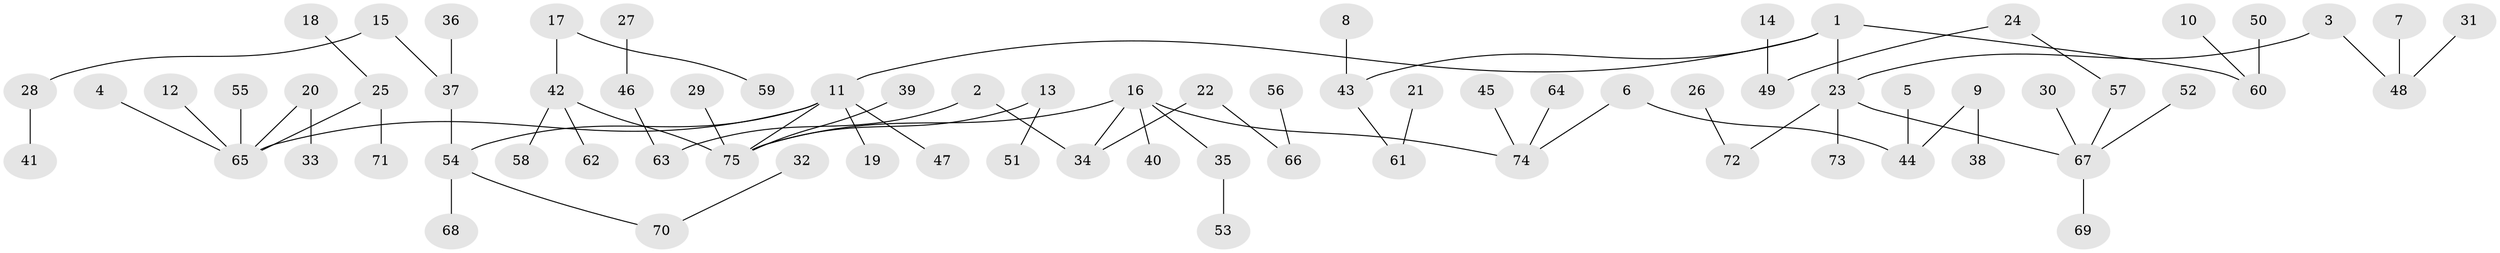 // original degree distribution, {6: 0.03355704697986577, 8: 0.013422818791946308, 5: 0.013422818791946308, 2: 0.20134228187919462, 4: 0.06711409395973154, 3: 0.1342281879194631, 1: 0.5369127516778524}
// Generated by graph-tools (version 1.1) at 2025/02/03/09/25 03:02:27]
// undirected, 75 vertices, 74 edges
graph export_dot {
graph [start="1"]
  node [color=gray90,style=filled];
  1;
  2;
  3;
  4;
  5;
  6;
  7;
  8;
  9;
  10;
  11;
  12;
  13;
  14;
  15;
  16;
  17;
  18;
  19;
  20;
  21;
  22;
  23;
  24;
  25;
  26;
  27;
  28;
  29;
  30;
  31;
  32;
  33;
  34;
  35;
  36;
  37;
  38;
  39;
  40;
  41;
  42;
  43;
  44;
  45;
  46;
  47;
  48;
  49;
  50;
  51;
  52;
  53;
  54;
  55;
  56;
  57;
  58;
  59;
  60;
  61;
  62;
  63;
  64;
  65;
  66;
  67;
  68;
  69;
  70;
  71;
  72;
  73;
  74;
  75;
  1 -- 11 [weight=1.0];
  1 -- 23 [weight=1.0];
  1 -- 43 [weight=1.0];
  1 -- 60 [weight=1.0];
  2 -- 34 [weight=1.0];
  2 -- 63 [weight=1.0];
  3 -- 23 [weight=1.0];
  3 -- 48 [weight=1.0];
  4 -- 65 [weight=1.0];
  5 -- 44 [weight=1.0];
  6 -- 44 [weight=1.0];
  6 -- 74 [weight=1.0];
  7 -- 48 [weight=1.0];
  8 -- 43 [weight=1.0];
  9 -- 38 [weight=1.0];
  9 -- 44 [weight=1.0];
  10 -- 60 [weight=1.0];
  11 -- 19 [weight=1.0];
  11 -- 47 [weight=1.0];
  11 -- 54 [weight=1.0];
  11 -- 65 [weight=1.0];
  11 -- 75 [weight=1.0];
  12 -- 65 [weight=1.0];
  13 -- 51 [weight=1.0];
  13 -- 75 [weight=1.0];
  14 -- 49 [weight=1.0];
  15 -- 28 [weight=1.0];
  15 -- 37 [weight=1.0];
  16 -- 34 [weight=1.0];
  16 -- 35 [weight=1.0];
  16 -- 40 [weight=1.0];
  16 -- 74 [weight=1.0];
  16 -- 75 [weight=1.0];
  17 -- 42 [weight=1.0];
  17 -- 59 [weight=1.0];
  18 -- 25 [weight=1.0];
  20 -- 33 [weight=1.0];
  20 -- 65 [weight=1.0];
  21 -- 61 [weight=1.0];
  22 -- 34 [weight=1.0];
  22 -- 66 [weight=1.0];
  23 -- 67 [weight=1.0];
  23 -- 72 [weight=1.0];
  23 -- 73 [weight=1.0];
  24 -- 49 [weight=1.0];
  24 -- 57 [weight=1.0];
  25 -- 65 [weight=1.0];
  25 -- 71 [weight=1.0];
  26 -- 72 [weight=1.0];
  27 -- 46 [weight=1.0];
  28 -- 41 [weight=1.0];
  29 -- 75 [weight=1.0];
  30 -- 67 [weight=1.0];
  31 -- 48 [weight=1.0];
  32 -- 70 [weight=1.0];
  35 -- 53 [weight=1.0];
  36 -- 37 [weight=1.0];
  37 -- 54 [weight=1.0];
  39 -- 75 [weight=1.0];
  42 -- 58 [weight=1.0];
  42 -- 62 [weight=1.0];
  42 -- 75 [weight=1.0];
  43 -- 61 [weight=1.0];
  45 -- 74 [weight=1.0];
  46 -- 63 [weight=1.0];
  50 -- 60 [weight=1.0];
  52 -- 67 [weight=1.0];
  54 -- 68 [weight=1.0];
  54 -- 70 [weight=1.0];
  55 -- 65 [weight=1.0];
  56 -- 66 [weight=1.0];
  57 -- 67 [weight=1.0];
  64 -- 74 [weight=1.0];
  67 -- 69 [weight=1.0];
}
